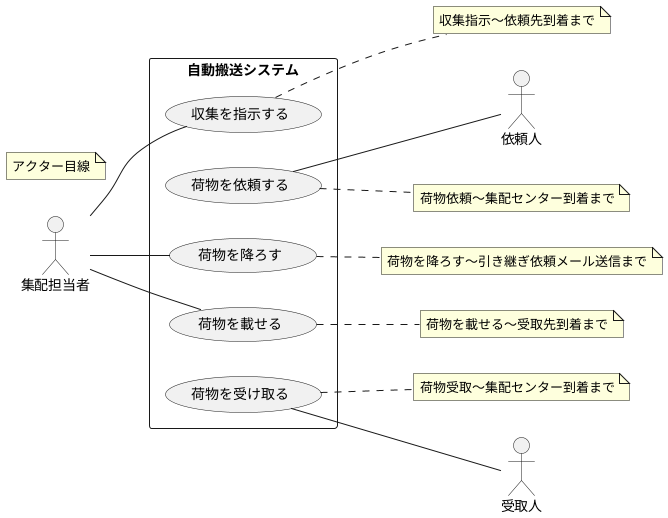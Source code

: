 @startuml ExpressSystem
skinparam packageStyle rect
left to right direction

note "アクター目線" as N1

actor 依頼人
actor 集配担当者
actor 受取人

rectangle 自動搬送システム {
    集配担当者 -- (収集を指示する)
    (荷物を依頼する) -- 依頼人
    集配担当者 -- (荷物を降ろす)
    集配担当者 -- (荷物を載せる)
    (荷物を受け取る) -- 受取人
}

note "収集指示～依頼先到着まで" as n1
(収集を指示する) .. n1
note "荷物依頼～集配センター到着まで" as n2
(荷物を依頼する) .. n2
note "荷物を降ろす～引き継ぎ依頼メール送信まで" as n3
(荷物を降ろす) .. n3
note "荷物を載せる～受取先到着まで" as n4
(荷物を載せる) .. n4
note "荷物受取～集配センター到着まで" as n5
(荷物を受け取る) .. n5

' 順番整理
(収集を指示する) .[hidden]left. (荷物を依頼する)
(荷物を依頼する) .[hidden]left. (荷物を降ろす)
(荷物を降ろす) .[hidden]left. (荷物を載せる)
(荷物を載せる) .[hidden]left. (荷物を受け取る)

依頼人 .[hidden]left. n1
n1 .[hidden] n2
n2 .[hidden] n3
n3 .[hidden] n4
n4 .[hidden] n5
n5 .[hidden]right. 受取人

@enduml
